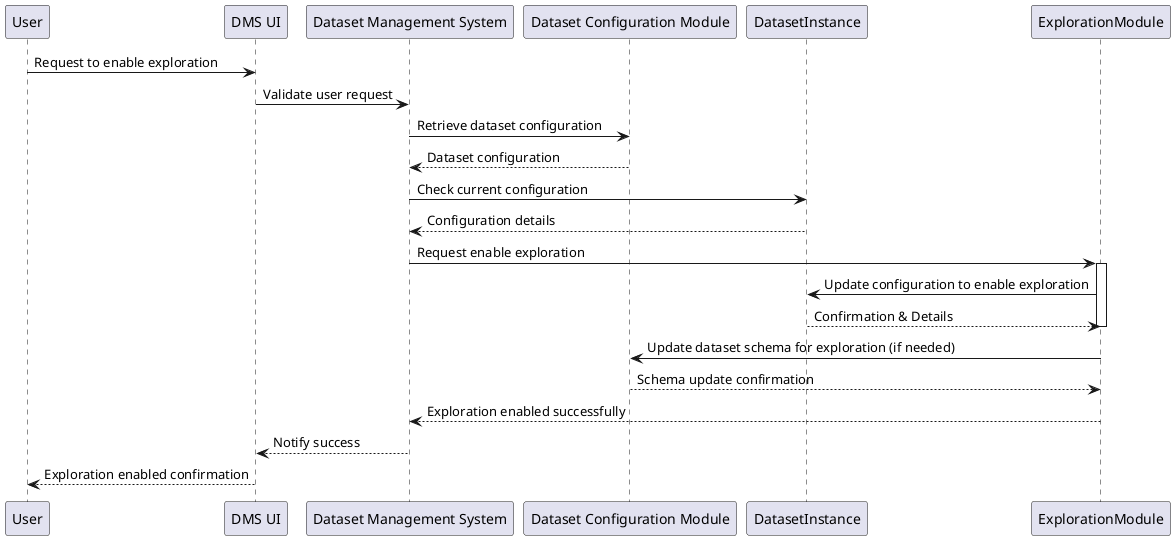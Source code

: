 @startuml
participant User
participant "DMS UI" as DMS_UI
participant "Dataset Management System" as DMS
participant "Dataset Configuration Module" as ConfigModule
participant DatasetInstance
participant ExplorationModule

User -> DMS_UI: Request to enable exploration
DMS_UI -> DMS: Validate user request
DMS -> ConfigModule: Retrieve dataset configuration
ConfigModule --> DMS: Dataset configuration
DMS -> DatasetInstance: Check current configuration
DatasetInstance --> DMS: Configuration details
DMS -> ExplorationModule: Request enable exploration
activate ExplorationModule

ExplorationModule -> DatasetInstance: Update configuration to enable exploration
DatasetInstance --> ExplorationModule: Confirmation & Details
deactivate ExplorationModule

ExplorationModule -> ConfigModule: Update dataset schema for exploration (if needed)
ConfigModule --> ExplorationModule: Schema update confirmation

ExplorationModule --> DMS: Exploration enabled successfully
DMS --> DMS_UI: Notify success
DMS_UI --> User: Exploration enabled confirmation

@enduml